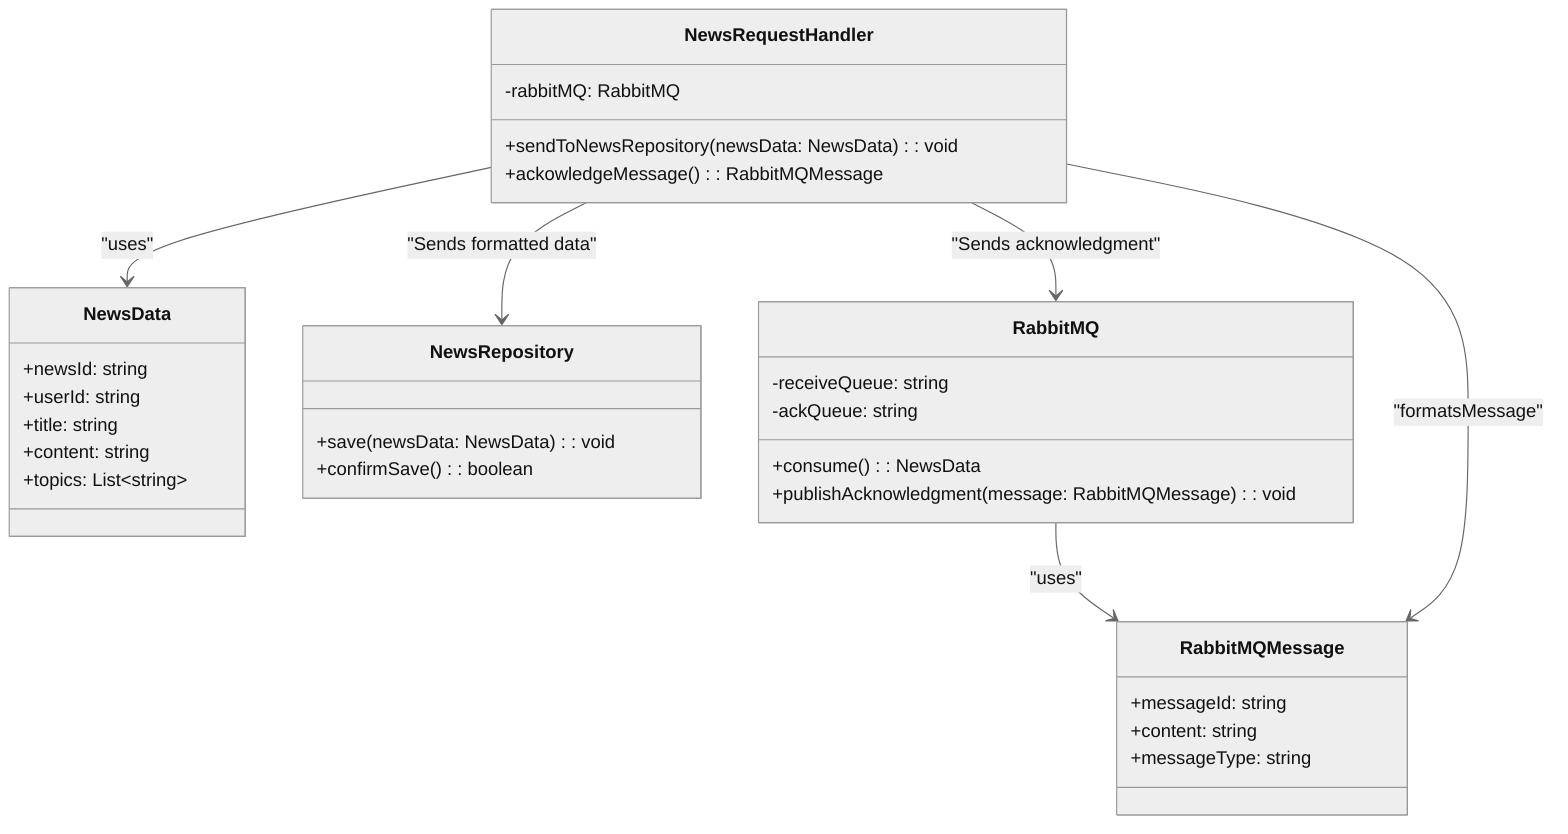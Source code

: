 %%{init: {"theme": "neutral"}}%%
classDiagram
    class NewsRequestHandler {
        -rabbitMQ: RabbitMQ
        +sendToNewsRepository(newsData: NewsData): void
        +ackowledgeMessage(): RabbitMQMessage
    }


    class NewsData {
        +newsId: string
        +userId: string
        +title: string
        +content: string
        +topics: List&lt;string&gt;
    }

    class NewsRepository {
        +save(newsData: NewsData): void
        +confirmSave(): boolean
    }

    class RabbitMQ {
        -receiveQueue: string
        -ackQueue: string
        +consume(): NewsData
        +publishAcknowledgment(message: RabbitMQMessage): void
    }

    class RabbitMQMessage{
        +messageId: string
        +content: string
        +messageType: string
    }

    NewsRequestHandler --> NewsData : "uses"
    NewsRequestHandler --> NewsRepository : "Sends formatted data"
    NewsRequestHandler --> RabbitMQ : "Sends acknowledgment"
    RabbitMQ --> RabbitMQMessage : "uses"
    NewsRequestHandler --> RabbitMQMessage : "formatsMessage"